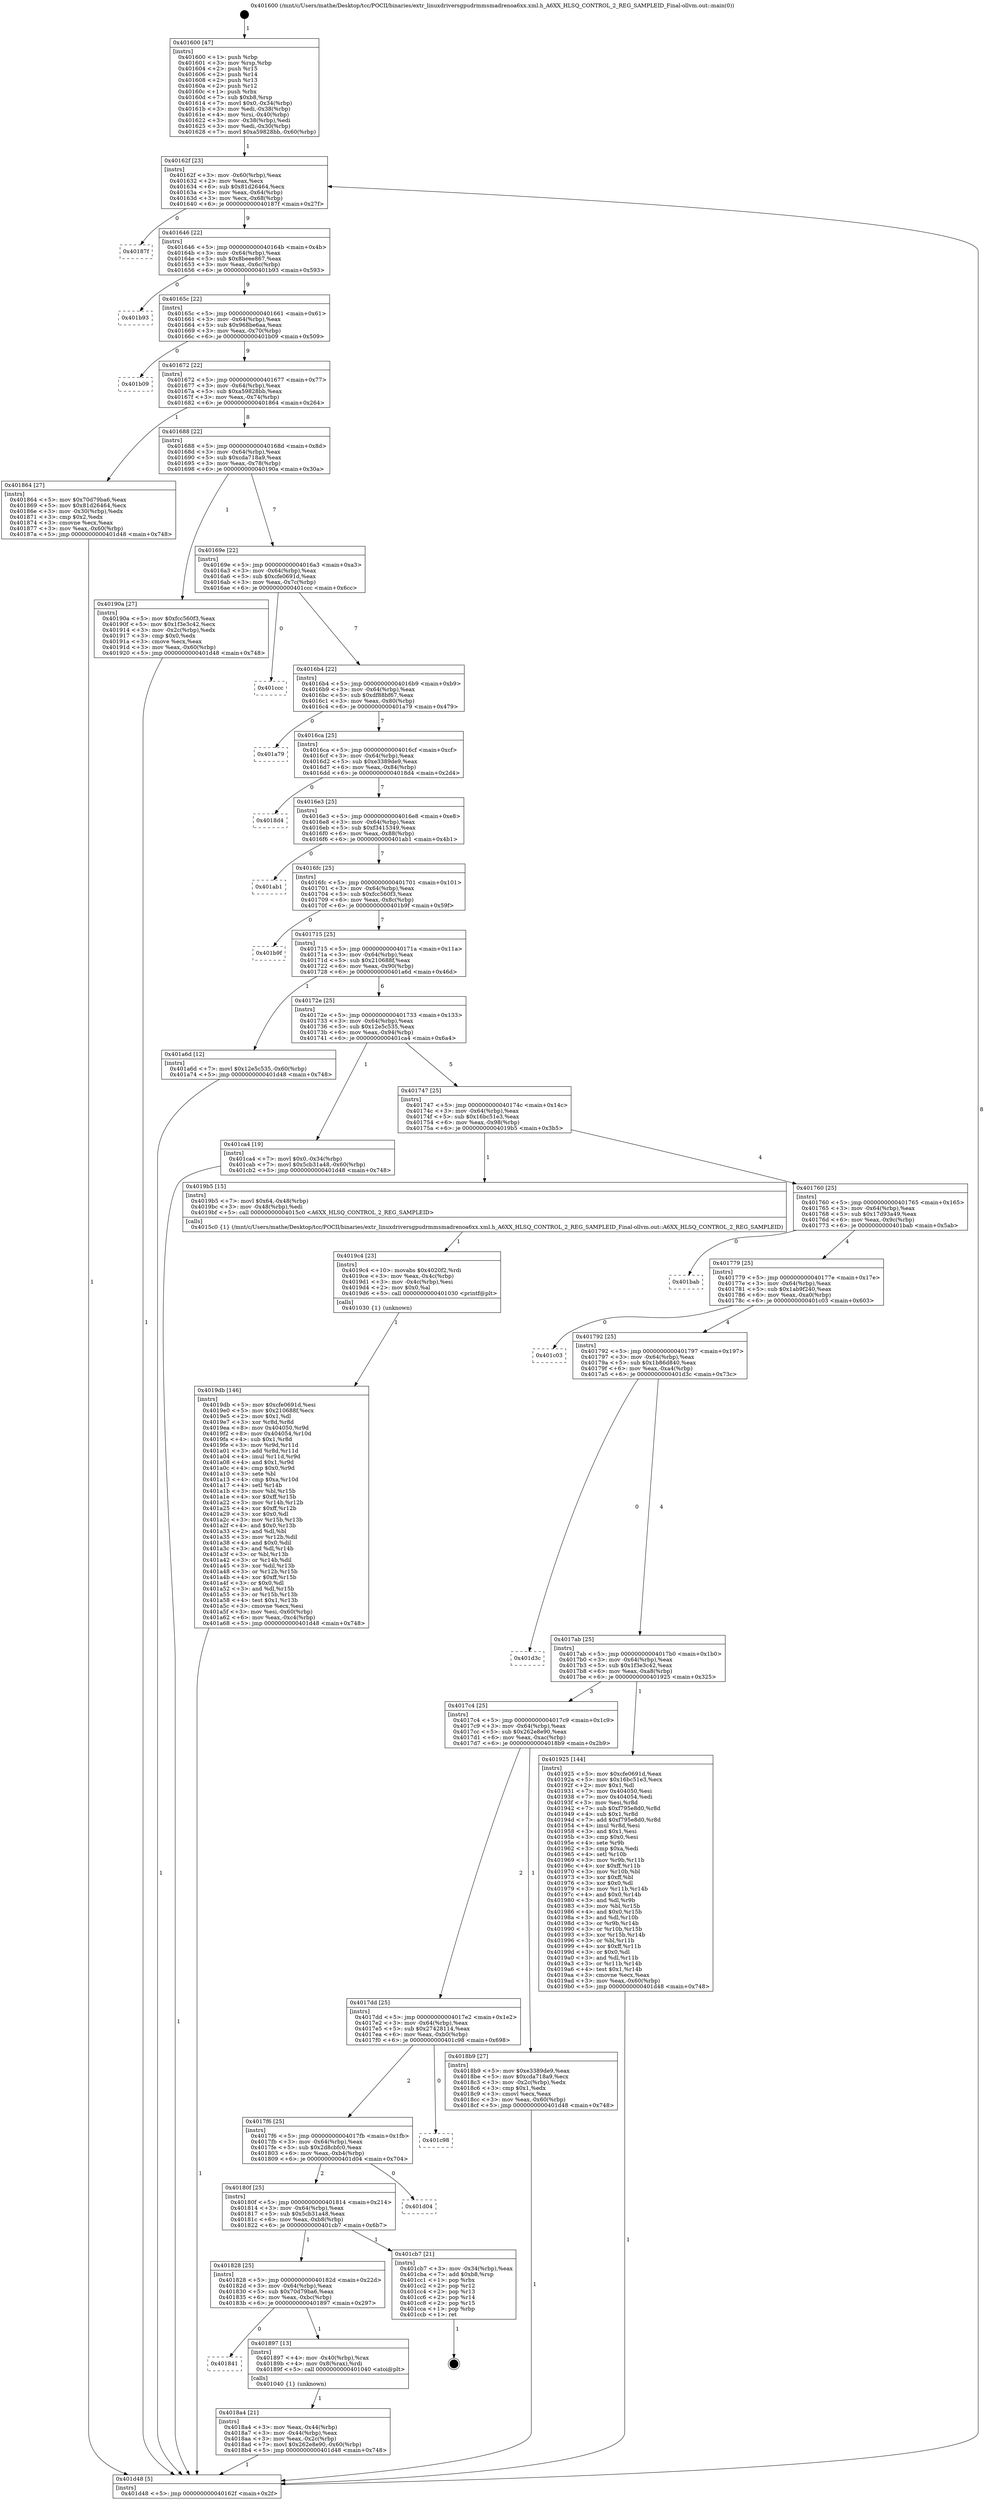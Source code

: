 digraph "0x401600" {
  label = "0x401600 (/mnt/c/Users/mathe/Desktop/tcc/POCII/binaries/extr_linuxdriversgpudrmmsmadrenoa6xx.xml.h_A6XX_HLSQ_CONTROL_2_REG_SAMPLEID_Final-ollvm.out::main(0))"
  labelloc = "t"
  node[shape=record]

  Entry [label="",width=0.3,height=0.3,shape=circle,fillcolor=black,style=filled]
  "0x40162f" [label="{
     0x40162f [23]\l
     | [instrs]\l
     &nbsp;&nbsp;0x40162f \<+3\>: mov -0x60(%rbp),%eax\l
     &nbsp;&nbsp;0x401632 \<+2\>: mov %eax,%ecx\l
     &nbsp;&nbsp;0x401634 \<+6\>: sub $0x81d26464,%ecx\l
     &nbsp;&nbsp;0x40163a \<+3\>: mov %eax,-0x64(%rbp)\l
     &nbsp;&nbsp;0x40163d \<+3\>: mov %ecx,-0x68(%rbp)\l
     &nbsp;&nbsp;0x401640 \<+6\>: je 000000000040187f \<main+0x27f\>\l
  }"]
  "0x40187f" [label="{
     0x40187f\l
  }", style=dashed]
  "0x401646" [label="{
     0x401646 [22]\l
     | [instrs]\l
     &nbsp;&nbsp;0x401646 \<+5\>: jmp 000000000040164b \<main+0x4b\>\l
     &nbsp;&nbsp;0x40164b \<+3\>: mov -0x64(%rbp),%eax\l
     &nbsp;&nbsp;0x40164e \<+5\>: sub $0x8beee867,%eax\l
     &nbsp;&nbsp;0x401653 \<+3\>: mov %eax,-0x6c(%rbp)\l
     &nbsp;&nbsp;0x401656 \<+6\>: je 0000000000401b93 \<main+0x593\>\l
  }"]
  Exit [label="",width=0.3,height=0.3,shape=circle,fillcolor=black,style=filled,peripheries=2]
  "0x401b93" [label="{
     0x401b93\l
  }", style=dashed]
  "0x40165c" [label="{
     0x40165c [22]\l
     | [instrs]\l
     &nbsp;&nbsp;0x40165c \<+5\>: jmp 0000000000401661 \<main+0x61\>\l
     &nbsp;&nbsp;0x401661 \<+3\>: mov -0x64(%rbp),%eax\l
     &nbsp;&nbsp;0x401664 \<+5\>: sub $0x968be6aa,%eax\l
     &nbsp;&nbsp;0x401669 \<+3\>: mov %eax,-0x70(%rbp)\l
     &nbsp;&nbsp;0x40166c \<+6\>: je 0000000000401b09 \<main+0x509\>\l
  }"]
  "0x4019db" [label="{
     0x4019db [146]\l
     | [instrs]\l
     &nbsp;&nbsp;0x4019db \<+5\>: mov $0xcfe0691d,%esi\l
     &nbsp;&nbsp;0x4019e0 \<+5\>: mov $0x210688f,%ecx\l
     &nbsp;&nbsp;0x4019e5 \<+2\>: mov $0x1,%dl\l
     &nbsp;&nbsp;0x4019e7 \<+3\>: xor %r8d,%r8d\l
     &nbsp;&nbsp;0x4019ea \<+8\>: mov 0x404050,%r9d\l
     &nbsp;&nbsp;0x4019f2 \<+8\>: mov 0x404054,%r10d\l
     &nbsp;&nbsp;0x4019fa \<+4\>: sub $0x1,%r8d\l
     &nbsp;&nbsp;0x4019fe \<+3\>: mov %r9d,%r11d\l
     &nbsp;&nbsp;0x401a01 \<+3\>: add %r8d,%r11d\l
     &nbsp;&nbsp;0x401a04 \<+4\>: imul %r11d,%r9d\l
     &nbsp;&nbsp;0x401a08 \<+4\>: and $0x1,%r9d\l
     &nbsp;&nbsp;0x401a0c \<+4\>: cmp $0x0,%r9d\l
     &nbsp;&nbsp;0x401a10 \<+3\>: sete %bl\l
     &nbsp;&nbsp;0x401a13 \<+4\>: cmp $0xa,%r10d\l
     &nbsp;&nbsp;0x401a17 \<+4\>: setl %r14b\l
     &nbsp;&nbsp;0x401a1b \<+3\>: mov %bl,%r15b\l
     &nbsp;&nbsp;0x401a1e \<+4\>: xor $0xff,%r15b\l
     &nbsp;&nbsp;0x401a22 \<+3\>: mov %r14b,%r12b\l
     &nbsp;&nbsp;0x401a25 \<+4\>: xor $0xff,%r12b\l
     &nbsp;&nbsp;0x401a29 \<+3\>: xor $0x0,%dl\l
     &nbsp;&nbsp;0x401a2c \<+3\>: mov %r15b,%r13b\l
     &nbsp;&nbsp;0x401a2f \<+4\>: and $0x0,%r13b\l
     &nbsp;&nbsp;0x401a33 \<+2\>: and %dl,%bl\l
     &nbsp;&nbsp;0x401a35 \<+3\>: mov %r12b,%dil\l
     &nbsp;&nbsp;0x401a38 \<+4\>: and $0x0,%dil\l
     &nbsp;&nbsp;0x401a3c \<+3\>: and %dl,%r14b\l
     &nbsp;&nbsp;0x401a3f \<+3\>: or %bl,%r13b\l
     &nbsp;&nbsp;0x401a42 \<+3\>: or %r14b,%dil\l
     &nbsp;&nbsp;0x401a45 \<+3\>: xor %dil,%r13b\l
     &nbsp;&nbsp;0x401a48 \<+3\>: or %r12b,%r15b\l
     &nbsp;&nbsp;0x401a4b \<+4\>: xor $0xff,%r15b\l
     &nbsp;&nbsp;0x401a4f \<+3\>: or $0x0,%dl\l
     &nbsp;&nbsp;0x401a52 \<+3\>: and %dl,%r15b\l
     &nbsp;&nbsp;0x401a55 \<+3\>: or %r15b,%r13b\l
     &nbsp;&nbsp;0x401a58 \<+4\>: test $0x1,%r13b\l
     &nbsp;&nbsp;0x401a5c \<+3\>: cmovne %ecx,%esi\l
     &nbsp;&nbsp;0x401a5f \<+3\>: mov %esi,-0x60(%rbp)\l
     &nbsp;&nbsp;0x401a62 \<+6\>: mov %eax,-0xc4(%rbp)\l
     &nbsp;&nbsp;0x401a68 \<+5\>: jmp 0000000000401d48 \<main+0x748\>\l
  }"]
  "0x401b09" [label="{
     0x401b09\l
  }", style=dashed]
  "0x401672" [label="{
     0x401672 [22]\l
     | [instrs]\l
     &nbsp;&nbsp;0x401672 \<+5\>: jmp 0000000000401677 \<main+0x77\>\l
     &nbsp;&nbsp;0x401677 \<+3\>: mov -0x64(%rbp),%eax\l
     &nbsp;&nbsp;0x40167a \<+5\>: sub $0xa59828bb,%eax\l
     &nbsp;&nbsp;0x40167f \<+3\>: mov %eax,-0x74(%rbp)\l
     &nbsp;&nbsp;0x401682 \<+6\>: je 0000000000401864 \<main+0x264\>\l
  }"]
  "0x4019c4" [label="{
     0x4019c4 [23]\l
     | [instrs]\l
     &nbsp;&nbsp;0x4019c4 \<+10\>: movabs $0x4020f2,%rdi\l
     &nbsp;&nbsp;0x4019ce \<+3\>: mov %eax,-0x4c(%rbp)\l
     &nbsp;&nbsp;0x4019d1 \<+3\>: mov -0x4c(%rbp),%esi\l
     &nbsp;&nbsp;0x4019d4 \<+2\>: mov $0x0,%al\l
     &nbsp;&nbsp;0x4019d6 \<+5\>: call 0000000000401030 \<printf@plt\>\l
     | [calls]\l
     &nbsp;&nbsp;0x401030 \{1\} (unknown)\l
  }"]
  "0x401864" [label="{
     0x401864 [27]\l
     | [instrs]\l
     &nbsp;&nbsp;0x401864 \<+5\>: mov $0x70d79ba6,%eax\l
     &nbsp;&nbsp;0x401869 \<+5\>: mov $0x81d26464,%ecx\l
     &nbsp;&nbsp;0x40186e \<+3\>: mov -0x30(%rbp),%edx\l
     &nbsp;&nbsp;0x401871 \<+3\>: cmp $0x2,%edx\l
     &nbsp;&nbsp;0x401874 \<+3\>: cmovne %ecx,%eax\l
     &nbsp;&nbsp;0x401877 \<+3\>: mov %eax,-0x60(%rbp)\l
     &nbsp;&nbsp;0x40187a \<+5\>: jmp 0000000000401d48 \<main+0x748\>\l
  }"]
  "0x401688" [label="{
     0x401688 [22]\l
     | [instrs]\l
     &nbsp;&nbsp;0x401688 \<+5\>: jmp 000000000040168d \<main+0x8d\>\l
     &nbsp;&nbsp;0x40168d \<+3\>: mov -0x64(%rbp),%eax\l
     &nbsp;&nbsp;0x401690 \<+5\>: sub $0xcda718a9,%eax\l
     &nbsp;&nbsp;0x401695 \<+3\>: mov %eax,-0x78(%rbp)\l
     &nbsp;&nbsp;0x401698 \<+6\>: je 000000000040190a \<main+0x30a\>\l
  }"]
  "0x401d48" [label="{
     0x401d48 [5]\l
     | [instrs]\l
     &nbsp;&nbsp;0x401d48 \<+5\>: jmp 000000000040162f \<main+0x2f\>\l
  }"]
  "0x401600" [label="{
     0x401600 [47]\l
     | [instrs]\l
     &nbsp;&nbsp;0x401600 \<+1\>: push %rbp\l
     &nbsp;&nbsp;0x401601 \<+3\>: mov %rsp,%rbp\l
     &nbsp;&nbsp;0x401604 \<+2\>: push %r15\l
     &nbsp;&nbsp;0x401606 \<+2\>: push %r14\l
     &nbsp;&nbsp;0x401608 \<+2\>: push %r13\l
     &nbsp;&nbsp;0x40160a \<+2\>: push %r12\l
     &nbsp;&nbsp;0x40160c \<+1\>: push %rbx\l
     &nbsp;&nbsp;0x40160d \<+7\>: sub $0xb8,%rsp\l
     &nbsp;&nbsp;0x401614 \<+7\>: movl $0x0,-0x34(%rbp)\l
     &nbsp;&nbsp;0x40161b \<+3\>: mov %edi,-0x38(%rbp)\l
     &nbsp;&nbsp;0x40161e \<+4\>: mov %rsi,-0x40(%rbp)\l
     &nbsp;&nbsp;0x401622 \<+3\>: mov -0x38(%rbp),%edi\l
     &nbsp;&nbsp;0x401625 \<+3\>: mov %edi,-0x30(%rbp)\l
     &nbsp;&nbsp;0x401628 \<+7\>: movl $0xa59828bb,-0x60(%rbp)\l
  }"]
  "0x4018a4" [label="{
     0x4018a4 [21]\l
     | [instrs]\l
     &nbsp;&nbsp;0x4018a4 \<+3\>: mov %eax,-0x44(%rbp)\l
     &nbsp;&nbsp;0x4018a7 \<+3\>: mov -0x44(%rbp),%eax\l
     &nbsp;&nbsp;0x4018aa \<+3\>: mov %eax,-0x2c(%rbp)\l
     &nbsp;&nbsp;0x4018ad \<+7\>: movl $0x262e8e90,-0x60(%rbp)\l
     &nbsp;&nbsp;0x4018b4 \<+5\>: jmp 0000000000401d48 \<main+0x748\>\l
  }"]
  "0x40190a" [label="{
     0x40190a [27]\l
     | [instrs]\l
     &nbsp;&nbsp;0x40190a \<+5\>: mov $0xfcc560f3,%eax\l
     &nbsp;&nbsp;0x40190f \<+5\>: mov $0x1f3e3c42,%ecx\l
     &nbsp;&nbsp;0x401914 \<+3\>: mov -0x2c(%rbp),%edx\l
     &nbsp;&nbsp;0x401917 \<+3\>: cmp $0x0,%edx\l
     &nbsp;&nbsp;0x40191a \<+3\>: cmove %ecx,%eax\l
     &nbsp;&nbsp;0x40191d \<+3\>: mov %eax,-0x60(%rbp)\l
     &nbsp;&nbsp;0x401920 \<+5\>: jmp 0000000000401d48 \<main+0x748\>\l
  }"]
  "0x40169e" [label="{
     0x40169e [22]\l
     | [instrs]\l
     &nbsp;&nbsp;0x40169e \<+5\>: jmp 00000000004016a3 \<main+0xa3\>\l
     &nbsp;&nbsp;0x4016a3 \<+3\>: mov -0x64(%rbp),%eax\l
     &nbsp;&nbsp;0x4016a6 \<+5\>: sub $0xcfe0691d,%eax\l
     &nbsp;&nbsp;0x4016ab \<+3\>: mov %eax,-0x7c(%rbp)\l
     &nbsp;&nbsp;0x4016ae \<+6\>: je 0000000000401ccc \<main+0x6cc\>\l
  }"]
  "0x401841" [label="{
     0x401841\l
  }", style=dashed]
  "0x401ccc" [label="{
     0x401ccc\l
  }", style=dashed]
  "0x4016b4" [label="{
     0x4016b4 [22]\l
     | [instrs]\l
     &nbsp;&nbsp;0x4016b4 \<+5\>: jmp 00000000004016b9 \<main+0xb9\>\l
     &nbsp;&nbsp;0x4016b9 \<+3\>: mov -0x64(%rbp),%eax\l
     &nbsp;&nbsp;0x4016bc \<+5\>: sub $0xdf88bf67,%eax\l
     &nbsp;&nbsp;0x4016c1 \<+3\>: mov %eax,-0x80(%rbp)\l
     &nbsp;&nbsp;0x4016c4 \<+6\>: je 0000000000401a79 \<main+0x479\>\l
  }"]
  "0x401897" [label="{
     0x401897 [13]\l
     | [instrs]\l
     &nbsp;&nbsp;0x401897 \<+4\>: mov -0x40(%rbp),%rax\l
     &nbsp;&nbsp;0x40189b \<+4\>: mov 0x8(%rax),%rdi\l
     &nbsp;&nbsp;0x40189f \<+5\>: call 0000000000401040 \<atoi@plt\>\l
     | [calls]\l
     &nbsp;&nbsp;0x401040 \{1\} (unknown)\l
  }"]
  "0x401a79" [label="{
     0x401a79\l
  }", style=dashed]
  "0x4016ca" [label="{
     0x4016ca [25]\l
     | [instrs]\l
     &nbsp;&nbsp;0x4016ca \<+5\>: jmp 00000000004016cf \<main+0xcf\>\l
     &nbsp;&nbsp;0x4016cf \<+3\>: mov -0x64(%rbp),%eax\l
     &nbsp;&nbsp;0x4016d2 \<+5\>: sub $0xe3389de9,%eax\l
     &nbsp;&nbsp;0x4016d7 \<+6\>: mov %eax,-0x84(%rbp)\l
     &nbsp;&nbsp;0x4016dd \<+6\>: je 00000000004018d4 \<main+0x2d4\>\l
  }"]
  "0x401828" [label="{
     0x401828 [25]\l
     | [instrs]\l
     &nbsp;&nbsp;0x401828 \<+5\>: jmp 000000000040182d \<main+0x22d\>\l
     &nbsp;&nbsp;0x40182d \<+3\>: mov -0x64(%rbp),%eax\l
     &nbsp;&nbsp;0x401830 \<+5\>: sub $0x70d79ba6,%eax\l
     &nbsp;&nbsp;0x401835 \<+6\>: mov %eax,-0xbc(%rbp)\l
     &nbsp;&nbsp;0x40183b \<+6\>: je 0000000000401897 \<main+0x297\>\l
  }"]
  "0x4018d4" [label="{
     0x4018d4\l
  }", style=dashed]
  "0x4016e3" [label="{
     0x4016e3 [25]\l
     | [instrs]\l
     &nbsp;&nbsp;0x4016e3 \<+5\>: jmp 00000000004016e8 \<main+0xe8\>\l
     &nbsp;&nbsp;0x4016e8 \<+3\>: mov -0x64(%rbp),%eax\l
     &nbsp;&nbsp;0x4016eb \<+5\>: sub $0xf3415349,%eax\l
     &nbsp;&nbsp;0x4016f0 \<+6\>: mov %eax,-0x88(%rbp)\l
     &nbsp;&nbsp;0x4016f6 \<+6\>: je 0000000000401ab1 \<main+0x4b1\>\l
  }"]
  "0x401cb7" [label="{
     0x401cb7 [21]\l
     | [instrs]\l
     &nbsp;&nbsp;0x401cb7 \<+3\>: mov -0x34(%rbp),%eax\l
     &nbsp;&nbsp;0x401cba \<+7\>: add $0xb8,%rsp\l
     &nbsp;&nbsp;0x401cc1 \<+1\>: pop %rbx\l
     &nbsp;&nbsp;0x401cc2 \<+2\>: pop %r12\l
     &nbsp;&nbsp;0x401cc4 \<+2\>: pop %r13\l
     &nbsp;&nbsp;0x401cc6 \<+2\>: pop %r14\l
     &nbsp;&nbsp;0x401cc8 \<+2\>: pop %r15\l
     &nbsp;&nbsp;0x401cca \<+1\>: pop %rbp\l
     &nbsp;&nbsp;0x401ccb \<+1\>: ret\l
  }"]
  "0x401ab1" [label="{
     0x401ab1\l
  }", style=dashed]
  "0x4016fc" [label="{
     0x4016fc [25]\l
     | [instrs]\l
     &nbsp;&nbsp;0x4016fc \<+5\>: jmp 0000000000401701 \<main+0x101\>\l
     &nbsp;&nbsp;0x401701 \<+3\>: mov -0x64(%rbp),%eax\l
     &nbsp;&nbsp;0x401704 \<+5\>: sub $0xfcc560f3,%eax\l
     &nbsp;&nbsp;0x401709 \<+6\>: mov %eax,-0x8c(%rbp)\l
     &nbsp;&nbsp;0x40170f \<+6\>: je 0000000000401b9f \<main+0x59f\>\l
  }"]
  "0x40180f" [label="{
     0x40180f [25]\l
     | [instrs]\l
     &nbsp;&nbsp;0x40180f \<+5\>: jmp 0000000000401814 \<main+0x214\>\l
     &nbsp;&nbsp;0x401814 \<+3\>: mov -0x64(%rbp),%eax\l
     &nbsp;&nbsp;0x401817 \<+5\>: sub $0x5cb31a48,%eax\l
     &nbsp;&nbsp;0x40181c \<+6\>: mov %eax,-0xb8(%rbp)\l
     &nbsp;&nbsp;0x401822 \<+6\>: je 0000000000401cb7 \<main+0x6b7\>\l
  }"]
  "0x401b9f" [label="{
     0x401b9f\l
  }", style=dashed]
  "0x401715" [label="{
     0x401715 [25]\l
     | [instrs]\l
     &nbsp;&nbsp;0x401715 \<+5\>: jmp 000000000040171a \<main+0x11a\>\l
     &nbsp;&nbsp;0x40171a \<+3\>: mov -0x64(%rbp),%eax\l
     &nbsp;&nbsp;0x40171d \<+5\>: sub $0x210688f,%eax\l
     &nbsp;&nbsp;0x401722 \<+6\>: mov %eax,-0x90(%rbp)\l
     &nbsp;&nbsp;0x401728 \<+6\>: je 0000000000401a6d \<main+0x46d\>\l
  }"]
  "0x401d04" [label="{
     0x401d04\l
  }", style=dashed]
  "0x401a6d" [label="{
     0x401a6d [12]\l
     | [instrs]\l
     &nbsp;&nbsp;0x401a6d \<+7\>: movl $0x12e5c535,-0x60(%rbp)\l
     &nbsp;&nbsp;0x401a74 \<+5\>: jmp 0000000000401d48 \<main+0x748\>\l
  }"]
  "0x40172e" [label="{
     0x40172e [25]\l
     | [instrs]\l
     &nbsp;&nbsp;0x40172e \<+5\>: jmp 0000000000401733 \<main+0x133\>\l
     &nbsp;&nbsp;0x401733 \<+3\>: mov -0x64(%rbp),%eax\l
     &nbsp;&nbsp;0x401736 \<+5\>: sub $0x12e5c535,%eax\l
     &nbsp;&nbsp;0x40173b \<+6\>: mov %eax,-0x94(%rbp)\l
     &nbsp;&nbsp;0x401741 \<+6\>: je 0000000000401ca4 \<main+0x6a4\>\l
  }"]
  "0x4017f6" [label="{
     0x4017f6 [25]\l
     | [instrs]\l
     &nbsp;&nbsp;0x4017f6 \<+5\>: jmp 00000000004017fb \<main+0x1fb\>\l
     &nbsp;&nbsp;0x4017fb \<+3\>: mov -0x64(%rbp),%eax\l
     &nbsp;&nbsp;0x4017fe \<+5\>: sub $0x2d8cbfc0,%eax\l
     &nbsp;&nbsp;0x401803 \<+6\>: mov %eax,-0xb4(%rbp)\l
     &nbsp;&nbsp;0x401809 \<+6\>: je 0000000000401d04 \<main+0x704\>\l
  }"]
  "0x401ca4" [label="{
     0x401ca4 [19]\l
     | [instrs]\l
     &nbsp;&nbsp;0x401ca4 \<+7\>: movl $0x0,-0x34(%rbp)\l
     &nbsp;&nbsp;0x401cab \<+7\>: movl $0x5cb31a48,-0x60(%rbp)\l
     &nbsp;&nbsp;0x401cb2 \<+5\>: jmp 0000000000401d48 \<main+0x748\>\l
  }"]
  "0x401747" [label="{
     0x401747 [25]\l
     | [instrs]\l
     &nbsp;&nbsp;0x401747 \<+5\>: jmp 000000000040174c \<main+0x14c\>\l
     &nbsp;&nbsp;0x40174c \<+3\>: mov -0x64(%rbp),%eax\l
     &nbsp;&nbsp;0x40174f \<+5\>: sub $0x16bc51e3,%eax\l
     &nbsp;&nbsp;0x401754 \<+6\>: mov %eax,-0x98(%rbp)\l
     &nbsp;&nbsp;0x40175a \<+6\>: je 00000000004019b5 \<main+0x3b5\>\l
  }"]
  "0x401c98" [label="{
     0x401c98\l
  }", style=dashed]
  "0x4019b5" [label="{
     0x4019b5 [15]\l
     | [instrs]\l
     &nbsp;&nbsp;0x4019b5 \<+7\>: movl $0x64,-0x48(%rbp)\l
     &nbsp;&nbsp;0x4019bc \<+3\>: mov -0x48(%rbp),%edi\l
     &nbsp;&nbsp;0x4019bf \<+5\>: call 00000000004015c0 \<A6XX_HLSQ_CONTROL_2_REG_SAMPLEID\>\l
     | [calls]\l
     &nbsp;&nbsp;0x4015c0 \{1\} (/mnt/c/Users/mathe/Desktop/tcc/POCII/binaries/extr_linuxdriversgpudrmmsmadrenoa6xx.xml.h_A6XX_HLSQ_CONTROL_2_REG_SAMPLEID_Final-ollvm.out::A6XX_HLSQ_CONTROL_2_REG_SAMPLEID)\l
  }"]
  "0x401760" [label="{
     0x401760 [25]\l
     | [instrs]\l
     &nbsp;&nbsp;0x401760 \<+5\>: jmp 0000000000401765 \<main+0x165\>\l
     &nbsp;&nbsp;0x401765 \<+3\>: mov -0x64(%rbp),%eax\l
     &nbsp;&nbsp;0x401768 \<+5\>: sub $0x17d93a49,%eax\l
     &nbsp;&nbsp;0x40176d \<+6\>: mov %eax,-0x9c(%rbp)\l
     &nbsp;&nbsp;0x401773 \<+6\>: je 0000000000401bab \<main+0x5ab\>\l
  }"]
  "0x4017dd" [label="{
     0x4017dd [25]\l
     | [instrs]\l
     &nbsp;&nbsp;0x4017dd \<+5\>: jmp 00000000004017e2 \<main+0x1e2\>\l
     &nbsp;&nbsp;0x4017e2 \<+3\>: mov -0x64(%rbp),%eax\l
     &nbsp;&nbsp;0x4017e5 \<+5\>: sub $0x27428114,%eax\l
     &nbsp;&nbsp;0x4017ea \<+6\>: mov %eax,-0xb0(%rbp)\l
     &nbsp;&nbsp;0x4017f0 \<+6\>: je 0000000000401c98 \<main+0x698\>\l
  }"]
  "0x401bab" [label="{
     0x401bab\l
  }", style=dashed]
  "0x401779" [label="{
     0x401779 [25]\l
     | [instrs]\l
     &nbsp;&nbsp;0x401779 \<+5\>: jmp 000000000040177e \<main+0x17e\>\l
     &nbsp;&nbsp;0x40177e \<+3\>: mov -0x64(%rbp),%eax\l
     &nbsp;&nbsp;0x401781 \<+5\>: sub $0x1ab9f240,%eax\l
     &nbsp;&nbsp;0x401786 \<+6\>: mov %eax,-0xa0(%rbp)\l
     &nbsp;&nbsp;0x40178c \<+6\>: je 0000000000401c03 \<main+0x603\>\l
  }"]
  "0x4018b9" [label="{
     0x4018b9 [27]\l
     | [instrs]\l
     &nbsp;&nbsp;0x4018b9 \<+5\>: mov $0xe3389de9,%eax\l
     &nbsp;&nbsp;0x4018be \<+5\>: mov $0xcda718a9,%ecx\l
     &nbsp;&nbsp;0x4018c3 \<+3\>: mov -0x2c(%rbp),%edx\l
     &nbsp;&nbsp;0x4018c6 \<+3\>: cmp $0x1,%edx\l
     &nbsp;&nbsp;0x4018c9 \<+3\>: cmovl %ecx,%eax\l
     &nbsp;&nbsp;0x4018cc \<+3\>: mov %eax,-0x60(%rbp)\l
     &nbsp;&nbsp;0x4018cf \<+5\>: jmp 0000000000401d48 \<main+0x748\>\l
  }"]
  "0x401c03" [label="{
     0x401c03\l
  }", style=dashed]
  "0x401792" [label="{
     0x401792 [25]\l
     | [instrs]\l
     &nbsp;&nbsp;0x401792 \<+5\>: jmp 0000000000401797 \<main+0x197\>\l
     &nbsp;&nbsp;0x401797 \<+3\>: mov -0x64(%rbp),%eax\l
     &nbsp;&nbsp;0x40179a \<+5\>: sub $0x1b86d840,%eax\l
     &nbsp;&nbsp;0x40179f \<+6\>: mov %eax,-0xa4(%rbp)\l
     &nbsp;&nbsp;0x4017a5 \<+6\>: je 0000000000401d3c \<main+0x73c\>\l
  }"]
  "0x4017c4" [label="{
     0x4017c4 [25]\l
     | [instrs]\l
     &nbsp;&nbsp;0x4017c4 \<+5\>: jmp 00000000004017c9 \<main+0x1c9\>\l
     &nbsp;&nbsp;0x4017c9 \<+3\>: mov -0x64(%rbp),%eax\l
     &nbsp;&nbsp;0x4017cc \<+5\>: sub $0x262e8e90,%eax\l
     &nbsp;&nbsp;0x4017d1 \<+6\>: mov %eax,-0xac(%rbp)\l
     &nbsp;&nbsp;0x4017d7 \<+6\>: je 00000000004018b9 \<main+0x2b9\>\l
  }"]
  "0x401d3c" [label="{
     0x401d3c\l
  }", style=dashed]
  "0x4017ab" [label="{
     0x4017ab [25]\l
     | [instrs]\l
     &nbsp;&nbsp;0x4017ab \<+5\>: jmp 00000000004017b0 \<main+0x1b0\>\l
     &nbsp;&nbsp;0x4017b0 \<+3\>: mov -0x64(%rbp),%eax\l
     &nbsp;&nbsp;0x4017b3 \<+5\>: sub $0x1f3e3c42,%eax\l
     &nbsp;&nbsp;0x4017b8 \<+6\>: mov %eax,-0xa8(%rbp)\l
     &nbsp;&nbsp;0x4017be \<+6\>: je 0000000000401925 \<main+0x325\>\l
  }"]
  "0x401925" [label="{
     0x401925 [144]\l
     | [instrs]\l
     &nbsp;&nbsp;0x401925 \<+5\>: mov $0xcfe0691d,%eax\l
     &nbsp;&nbsp;0x40192a \<+5\>: mov $0x16bc51e3,%ecx\l
     &nbsp;&nbsp;0x40192f \<+2\>: mov $0x1,%dl\l
     &nbsp;&nbsp;0x401931 \<+7\>: mov 0x404050,%esi\l
     &nbsp;&nbsp;0x401938 \<+7\>: mov 0x404054,%edi\l
     &nbsp;&nbsp;0x40193f \<+3\>: mov %esi,%r8d\l
     &nbsp;&nbsp;0x401942 \<+7\>: sub $0xf795e8d0,%r8d\l
     &nbsp;&nbsp;0x401949 \<+4\>: sub $0x1,%r8d\l
     &nbsp;&nbsp;0x40194d \<+7\>: add $0xf795e8d0,%r8d\l
     &nbsp;&nbsp;0x401954 \<+4\>: imul %r8d,%esi\l
     &nbsp;&nbsp;0x401958 \<+3\>: and $0x1,%esi\l
     &nbsp;&nbsp;0x40195b \<+3\>: cmp $0x0,%esi\l
     &nbsp;&nbsp;0x40195e \<+4\>: sete %r9b\l
     &nbsp;&nbsp;0x401962 \<+3\>: cmp $0xa,%edi\l
     &nbsp;&nbsp;0x401965 \<+4\>: setl %r10b\l
     &nbsp;&nbsp;0x401969 \<+3\>: mov %r9b,%r11b\l
     &nbsp;&nbsp;0x40196c \<+4\>: xor $0xff,%r11b\l
     &nbsp;&nbsp;0x401970 \<+3\>: mov %r10b,%bl\l
     &nbsp;&nbsp;0x401973 \<+3\>: xor $0xff,%bl\l
     &nbsp;&nbsp;0x401976 \<+3\>: xor $0x0,%dl\l
     &nbsp;&nbsp;0x401979 \<+3\>: mov %r11b,%r14b\l
     &nbsp;&nbsp;0x40197c \<+4\>: and $0x0,%r14b\l
     &nbsp;&nbsp;0x401980 \<+3\>: and %dl,%r9b\l
     &nbsp;&nbsp;0x401983 \<+3\>: mov %bl,%r15b\l
     &nbsp;&nbsp;0x401986 \<+4\>: and $0x0,%r15b\l
     &nbsp;&nbsp;0x40198a \<+3\>: and %dl,%r10b\l
     &nbsp;&nbsp;0x40198d \<+3\>: or %r9b,%r14b\l
     &nbsp;&nbsp;0x401990 \<+3\>: or %r10b,%r15b\l
     &nbsp;&nbsp;0x401993 \<+3\>: xor %r15b,%r14b\l
     &nbsp;&nbsp;0x401996 \<+3\>: or %bl,%r11b\l
     &nbsp;&nbsp;0x401999 \<+4\>: xor $0xff,%r11b\l
     &nbsp;&nbsp;0x40199d \<+3\>: or $0x0,%dl\l
     &nbsp;&nbsp;0x4019a0 \<+3\>: and %dl,%r11b\l
     &nbsp;&nbsp;0x4019a3 \<+3\>: or %r11b,%r14b\l
     &nbsp;&nbsp;0x4019a6 \<+4\>: test $0x1,%r14b\l
     &nbsp;&nbsp;0x4019aa \<+3\>: cmovne %ecx,%eax\l
     &nbsp;&nbsp;0x4019ad \<+3\>: mov %eax,-0x60(%rbp)\l
     &nbsp;&nbsp;0x4019b0 \<+5\>: jmp 0000000000401d48 \<main+0x748\>\l
  }"]
  Entry -> "0x401600" [label=" 1"]
  "0x40162f" -> "0x40187f" [label=" 0"]
  "0x40162f" -> "0x401646" [label=" 9"]
  "0x401cb7" -> Exit [label=" 1"]
  "0x401646" -> "0x401b93" [label=" 0"]
  "0x401646" -> "0x40165c" [label=" 9"]
  "0x401ca4" -> "0x401d48" [label=" 1"]
  "0x40165c" -> "0x401b09" [label=" 0"]
  "0x40165c" -> "0x401672" [label=" 9"]
  "0x401a6d" -> "0x401d48" [label=" 1"]
  "0x401672" -> "0x401864" [label=" 1"]
  "0x401672" -> "0x401688" [label=" 8"]
  "0x401864" -> "0x401d48" [label=" 1"]
  "0x401600" -> "0x40162f" [label=" 1"]
  "0x401d48" -> "0x40162f" [label=" 8"]
  "0x4019db" -> "0x401d48" [label=" 1"]
  "0x401688" -> "0x40190a" [label=" 1"]
  "0x401688" -> "0x40169e" [label=" 7"]
  "0x4019c4" -> "0x4019db" [label=" 1"]
  "0x40169e" -> "0x401ccc" [label=" 0"]
  "0x40169e" -> "0x4016b4" [label=" 7"]
  "0x4019b5" -> "0x4019c4" [label=" 1"]
  "0x4016b4" -> "0x401a79" [label=" 0"]
  "0x4016b4" -> "0x4016ca" [label=" 7"]
  "0x401925" -> "0x401d48" [label=" 1"]
  "0x4016ca" -> "0x4018d4" [label=" 0"]
  "0x4016ca" -> "0x4016e3" [label=" 7"]
  "0x4018b9" -> "0x401d48" [label=" 1"]
  "0x4016e3" -> "0x401ab1" [label=" 0"]
  "0x4016e3" -> "0x4016fc" [label=" 7"]
  "0x4018a4" -> "0x401d48" [label=" 1"]
  "0x4016fc" -> "0x401b9f" [label=" 0"]
  "0x4016fc" -> "0x401715" [label=" 7"]
  "0x401828" -> "0x401841" [label=" 0"]
  "0x401715" -> "0x401a6d" [label=" 1"]
  "0x401715" -> "0x40172e" [label=" 6"]
  "0x401828" -> "0x401897" [label=" 1"]
  "0x40172e" -> "0x401ca4" [label=" 1"]
  "0x40172e" -> "0x401747" [label=" 5"]
  "0x40180f" -> "0x401828" [label=" 1"]
  "0x401747" -> "0x4019b5" [label=" 1"]
  "0x401747" -> "0x401760" [label=" 4"]
  "0x40180f" -> "0x401cb7" [label=" 1"]
  "0x401760" -> "0x401bab" [label=" 0"]
  "0x401760" -> "0x401779" [label=" 4"]
  "0x4017f6" -> "0x40180f" [label=" 2"]
  "0x401779" -> "0x401c03" [label=" 0"]
  "0x401779" -> "0x401792" [label=" 4"]
  "0x4017f6" -> "0x401d04" [label=" 0"]
  "0x401792" -> "0x401d3c" [label=" 0"]
  "0x401792" -> "0x4017ab" [label=" 4"]
  "0x4017dd" -> "0x4017f6" [label=" 2"]
  "0x4017ab" -> "0x401925" [label=" 1"]
  "0x4017ab" -> "0x4017c4" [label=" 3"]
  "0x40190a" -> "0x401d48" [label=" 1"]
  "0x4017c4" -> "0x4018b9" [label=" 1"]
  "0x4017c4" -> "0x4017dd" [label=" 2"]
  "0x401897" -> "0x4018a4" [label=" 1"]
  "0x4017dd" -> "0x401c98" [label=" 0"]
}
